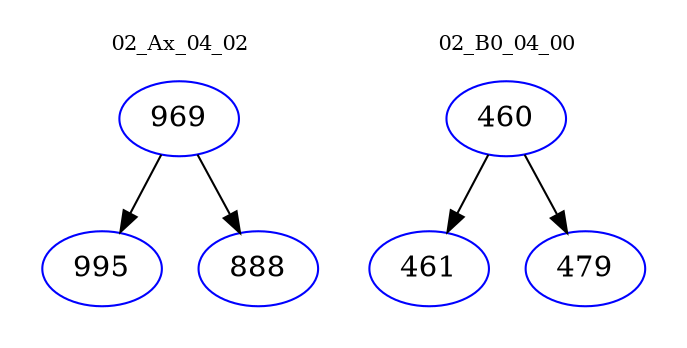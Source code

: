 digraph{
subgraph cluster_0 {
color = white
label = "02_Ax_04_02";
fontsize=10;
T0_969 [label="969", color="blue"]
T0_969 -> T0_995 [color="black"]
T0_995 [label="995", color="blue"]
T0_969 -> T0_888 [color="black"]
T0_888 [label="888", color="blue"]
}
subgraph cluster_1 {
color = white
label = "02_B0_04_00";
fontsize=10;
T1_460 [label="460", color="blue"]
T1_460 -> T1_461 [color="black"]
T1_461 [label="461", color="blue"]
T1_460 -> T1_479 [color="black"]
T1_479 [label="479", color="blue"]
}
}
